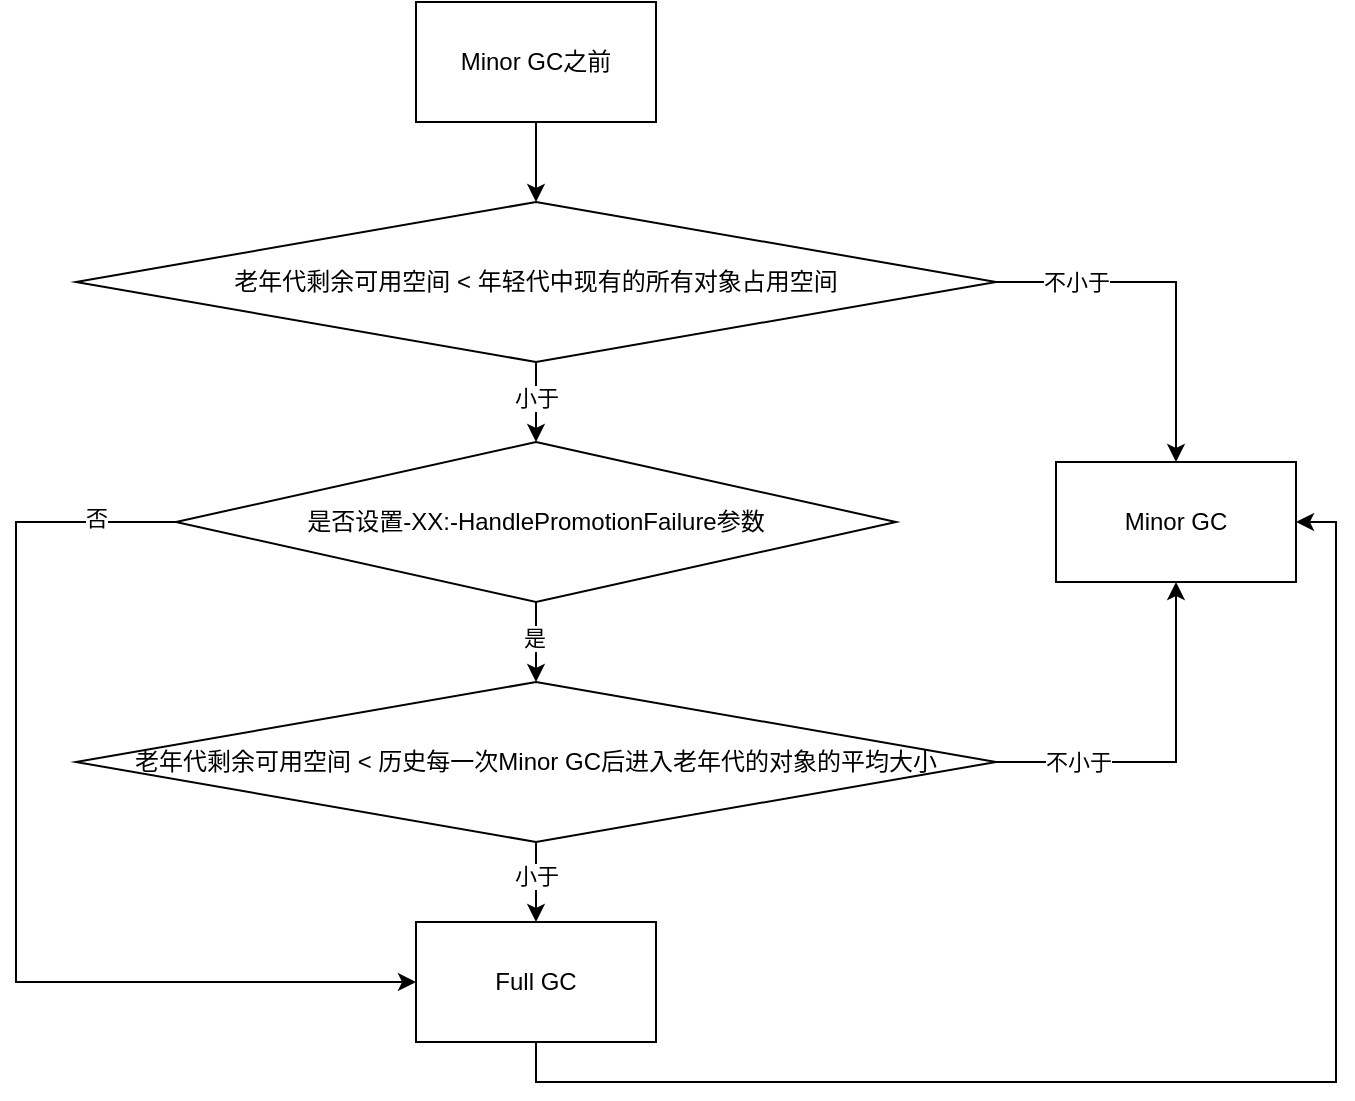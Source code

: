 <mxfile version="24.7.17">
  <diagram name="第 1 页" id="95puSpdXFsxn4Wvh_eAT">
    <mxGraphModel dx="1800" dy="900" grid="1" gridSize="10" guides="1" tooltips="1" connect="1" arrows="1" fold="1" page="1" pageScale="1" pageWidth="827" pageHeight="1169" math="0" shadow="0">
      <root>
        <mxCell id="0" />
        <mxCell id="1" parent="0" />
        <mxCell id="5alTJenOlYLxHf5rfWvM-3" value="" style="edgeStyle=orthogonalEdgeStyle;rounded=0;orthogonalLoop=1;jettySize=auto;html=1;" edge="1" parent="1" source="5alTJenOlYLxHf5rfWvM-1" target="5alTJenOlYLxHf5rfWvM-2">
          <mxGeometry relative="1" as="geometry" />
        </mxCell>
        <mxCell id="5alTJenOlYLxHf5rfWvM-1" value="Minor GC之前" style="rounded=0;whiteSpace=wrap;html=1;" vertex="1" parent="1">
          <mxGeometry x="120" y="60" width="120" height="60" as="geometry" />
        </mxCell>
        <mxCell id="5alTJenOlYLxHf5rfWvM-5" value="" style="edgeStyle=orthogonalEdgeStyle;rounded=0;orthogonalLoop=1;jettySize=auto;html=1;" edge="1" parent="1" source="5alTJenOlYLxHf5rfWvM-2" target="5alTJenOlYLxHf5rfWvM-4">
          <mxGeometry relative="1" as="geometry" />
        </mxCell>
        <mxCell id="5alTJenOlYLxHf5rfWvM-17" value="小于" style="edgeLabel;html=1;align=center;verticalAlign=middle;resizable=0;points=[];" vertex="1" connectable="0" parent="5alTJenOlYLxHf5rfWvM-5">
          <mxGeometry x="-0.091" relative="1" as="geometry">
            <mxPoint as="offset" />
          </mxGeometry>
        </mxCell>
        <mxCell id="5alTJenOlYLxHf5rfWvM-14" style="edgeStyle=orthogonalEdgeStyle;rounded=0;orthogonalLoop=1;jettySize=auto;html=1;entryX=0.5;entryY=0;entryDx=0;entryDy=0;" edge="1" parent="1" source="5alTJenOlYLxHf5rfWvM-2" target="5alTJenOlYLxHf5rfWvM-11">
          <mxGeometry relative="1" as="geometry" />
        </mxCell>
        <mxCell id="5alTJenOlYLxHf5rfWvM-16" value="不小于" style="edgeLabel;html=1;align=center;verticalAlign=middle;resizable=0;points=[];" vertex="1" connectable="0" parent="5alTJenOlYLxHf5rfWvM-14">
          <mxGeometry x="-0.265" relative="1" as="geometry">
            <mxPoint x="-26" as="offset" />
          </mxGeometry>
        </mxCell>
        <mxCell id="5alTJenOlYLxHf5rfWvM-2" value="老年代剩余可用空间 &amp;lt; 年轻代中现有的所有对象占用空间" style="rhombus;whiteSpace=wrap;html=1;" vertex="1" parent="1">
          <mxGeometry x="-50" y="160" width="460" height="80" as="geometry" />
        </mxCell>
        <mxCell id="5alTJenOlYLxHf5rfWvM-7" value="" style="edgeStyle=orthogonalEdgeStyle;rounded=0;orthogonalLoop=1;jettySize=auto;html=1;" edge="1" parent="1" source="5alTJenOlYLxHf5rfWvM-4" target="5alTJenOlYLxHf5rfWvM-6">
          <mxGeometry relative="1" as="geometry" />
        </mxCell>
        <mxCell id="5alTJenOlYLxHf5rfWvM-20" value="是" style="edgeLabel;html=1;align=center;verticalAlign=middle;resizable=0;points=[];" vertex="1" connectable="0" parent="5alTJenOlYLxHf5rfWvM-7">
          <mxGeometry x="-0.121" y="-1" relative="1" as="geometry">
            <mxPoint as="offset" />
          </mxGeometry>
        </mxCell>
        <mxCell id="5alTJenOlYLxHf5rfWvM-15" style="edgeStyle=orthogonalEdgeStyle;rounded=0;orthogonalLoop=1;jettySize=auto;html=1;exitX=0;exitY=0.5;exitDx=0;exitDy=0;entryX=0;entryY=0.5;entryDx=0;entryDy=0;" edge="1" parent="1" source="5alTJenOlYLxHf5rfWvM-4" target="5alTJenOlYLxHf5rfWvM-9">
          <mxGeometry relative="1" as="geometry">
            <Array as="points">
              <mxPoint x="-80" y="320" />
              <mxPoint x="-80" y="550" />
            </Array>
          </mxGeometry>
        </mxCell>
        <mxCell id="5alTJenOlYLxHf5rfWvM-21" value="否" style="edgeLabel;html=1;align=center;verticalAlign=middle;resizable=0;points=[];" vertex="1" connectable="0" parent="5alTJenOlYLxHf5rfWvM-15">
          <mxGeometry x="-0.844" y="-2" relative="1" as="geometry">
            <mxPoint as="offset" />
          </mxGeometry>
        </mxCell>
        <mxCell id="5alTJenOlYLxHf5rfWvM-4" value="是否设置-XX:-HandlePromotionFailure参数" style="rhombus;whiteSpace=wrap;html=1;" vertex="1" parent="1">
          <mxGeometry y="280" width="360" height="80" as="geometry" />
        </mxCell>
        <mxCell id="5alTJenOlYLxHf5rfWvM-10" value="" style="edgeStyle=orthogonalEdgeStyle;rounded=0;orthogonalLoop=1;jettySize=auto;html=1;" edge="1" parent="1" source="5alTJenOlYLxHf5rfWvM-6" target="5alTJenOlYLxHf5rfWvM-9">
          <mxGeometry relative="1" as="geometry" />
        </mxCell>
        <mxCell id="5alTJenOlYLxHf5rfWvM-22" value="小于" style="edgeLabel;html=1;align=center;verticalAlign=middle;resizable=0;points=[];" vertex="1" connectable="0" parent="5alTJenOlYLxHf5rfWvM-10">
          <mxGeometry x="-0.168" relative="1" as="geometry">
            <mxPoint as="offset" />
          </mxGeometry>
        </mxCell>
        <mxCell id="5alTJenOlYLxHf5rfWvM-13" style="edgeStyle=orthogonalEdgeStyle;rounded=0;orthogonalLoop=1;jettySize=auto;html=1;exitX=1;exitY=0.5;exitDx=0;exitDy=0;entryX=0.5;entryY=1;entryDx=0;entryDy=0;" edge="1" parent="1" source="5alTJenOlYLxHf5rfWvM-6" target="5alTJenOlYLxHf5rfWvM-11">
          <mxGeometry relative="1" as="geometry" />
        </mxCell>
        <mxCell id="5alTJenOlYLxHf5rfWvM-23" value="不小于" style="edgeLabel;html=1;align=center;verticalAlign=middle;resizable=0;points=[];" vertex="1" connectable="0" parent="5alTJenOlYLxHf5rfWvM-13">
          <mxGeometry x="-0.263" y="1" relative="1" as="geometry">
            <mxPoint x="-26" y="1" as="offset" />
          </mxGeometry>
        </mxCell>
        <mxCell id="5alTJenOlYLxHf5rfWvM-6" value="老年代剩余可用空间 &amp;lt; 历史每一次Minor GC后进入老年代的对象的平均大小" style="rhombus;whiteSpace=wrap;html=1;" vertex="1" parent="1">
          <mxGeometry x="-50" y="400" width="460" height="80" as="geometry" />
        </mxCell>
        <mxCell id="5alTJenOlYLxHf5rfWvM-12" style="edgeStyle=orthogonalEdgeStyle;rounded=0;orthogonalLoop=1;jettySize=auto;html=1;exitX=0.5;exitY=1;exitDx=0;exitDy=0;entryX=1;entryY=0.5;entryDx=0;entryDy=0;" edge="1" parent="1" source="5alTJenOlYLxHf5rfWvM-9" target="5alTJenOlYLxHf5rfWvM-11">
          <mxGeometry relative="1" as="geometry" />
        </mxCell>
        <mxCell id="5alTJenOlYLxHf5rfWvM-9" value="Full GC" style="rounded=0;whiteSpace=wrap;html=1;" vertex="1" parent="1">
          <mxGeometry x="120" y="520" width="120" height="60" as="geometry" />
        </mxCell>
        <mxCell id="5alTJenOlYLxHf5rfWvM-11" value="Minor GC" style="rounded=0;whiteSpace=wrap;html=1;" vertex="1" parent="1">
          <mxGeometry x="440" y="290" width="120" height="60" as="geometry" />
        </mxCell>
      </root>
    </mxGraphModel>
  </diagram>
</mxfile>
